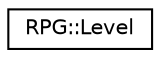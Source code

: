 digraph "Graphical Class Hierarchy"
{
 // LATEX_PDF_SIZE
  edge [fontname="Helvetica",fontsize="10",labelfontname="Helvetica",labelfontsize="10"];
  node [fontname="Helvetica",fontsize="10",shape=record];
  rankdir="LR";
  Node0 [label="RPG::Level",height=0.2,width=0.4,color="black", fillcolor="white", style="filled",URL="$classRPG_1_1Level.html",tooltip="Level - has map, operatives and enemies and manage to they."];
}
